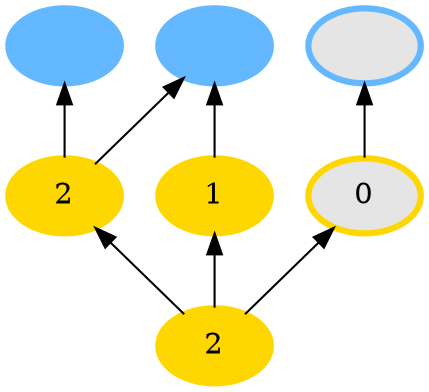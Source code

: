 digraph {
rankdir=BT
fontsize=24
1["style" ="filled" "color" ="gold" "label" ="2" "shape" ="ellipse" "fillcolor" ="gold" "penwidth" ="3" ]
2["style" ="filled" "color" ="gold" "label" ="2" "shape" ="ellipse" "fillcolor" ="gold" "penwidth" ="3" ]
3["style" ="filled" "color" ="gold" "label" ="1" "shape" ="ellipse" "fillcolor" ="gold" "penwidth" ="3" ]
4["style" ="filled" "color" ="gold" "label" ="0" "shape" ="ellipse" "fillcolor" ="grey90" "penwidth" ="3" ]
5["style" ="filled" "color" ="steelblue1" "label" ="" "shape" ="ellipse" "fillcolor" ="steelblue1" "penwidth" ="3" ]
6["style" ="filled" "color" ="steelblue1" "label" ="" "shape" ="ellipse" "fillcolor" ="steelblue1" "penwidth" ="3" ]
7["style" ="filled" "color" ="steelblue1" "label" ="" "shape" ="ellipse" "fillcolor" ="grey90" "penwidth" ="3" ]
1 -> 2["color" ="black" "style" ="solid" "arrowhead" ="normal" ]
1 -> 3["color" ="black" "style" ="solid" "arrowhead" ="normal" ]
1 -> 4["color" ="black" "style" ="solid" "arrowhead" ="normal" ]
2 -> 5["color" ="black" "style" ="solid" "arrowhead" ="normal" ]
2 -> 6["color" ="black" "style" ="solid" "arrowhead" ="normal" ]
3 -> 6["color" ="black" "style" ="solid" "arrowhead" ="normal" ]
4 -> 7["color" ="black" "style" ="solid" "arrowhead" ="normal" ]
}